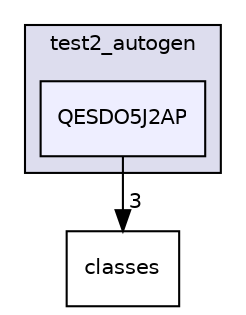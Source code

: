 digraph "build/Desktop_Qt_6_7_0-Profile/test2_autogen/QESDO5J2AP" {
  compound=true
  node [ fontsize="10", fontname="Helvetica"];
  edge [ labelfontsize="10", labelfontname="Helvetica"];
  subgraph clusterdir_b7143e71e0a58b5f92e2deaf4cdb889e {
    graph [ bgcolor="#ddddee", pencolor="black", label="test2_autogen" fontname="Helvetica", fontsize="10", URL="dir_b7143e71e0a58b5f92e2deaf4cdb889e.html"]
  dir_5d58381fa7b99a6f74caec814cd6e692 [shape=box, label="QESDO5J2AP", style="filled", fillcolor="#eeeeff", pencolor="black", URL="dir_5d58381fa7b99a6f74caec814cd6e692.html"];
  }
  dir_b02e4219757ae4e3a0f1714873865bbf [shape=box label="classes" URL="dir_b02e4219757ae4e3a0f1714873865bbf.html"];
  dir_5d58381fa7b99a6f74caec814cd6e692->dir_b02e4219757ae4e3a0f1714873865bbf [headlabel="3", labeldistance=1.5 headhref="dir_000013_000015.html"];
}
